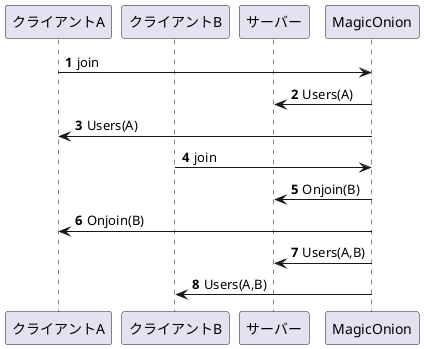 @startuml
'botシーケンス図

participant クライアントA
participant クライアントB
participant サーバー
participant MagicOnion


autonumber

クライアントA -> MagicOnion:join
サーバー <- MagicOnion:Users(A)
クライアントA <- MagicOnion:Users(A)
クライアントB -> MagicOnion:join
サーバー <- MagicOnion:Onjoin(B)
クライアントA <- MagicOnion:Onjoin(B)
サーバー <- MagicOnion:Users(A,B)
クライアントB <- MagicOnion:Users(A,B)

@enduml '